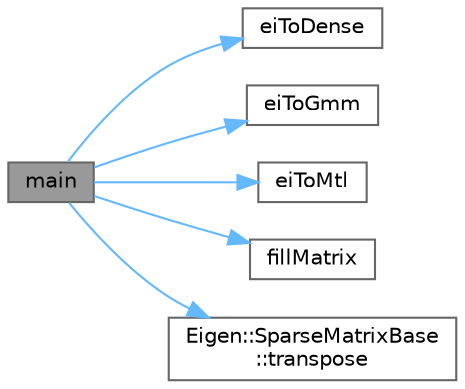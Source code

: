 digraph "main"
{
 // LATEX_PDF_SIZE
  bgcolor="transparent";
  edge [fontname=Helvetica,fontsize=10,labelfontname=Helvetica,labelfontsize=10];
  node [fontname=Helvetica,fontsize=10,shape=box,height=0.2,width=0.4];
  rankdir="LR";
  Node1 [id="Node000001",label="main",height=0.2,width=0.4,color="gray40", fillcolor="grey60", style="filled", fontcolor="black",tooltip=" "];
  Node1 -> Node2 [id="edge1_Node000001_Node000002",color="steelblue1",style="solid",tooltip=" "];
  Node2 [id="Node000002",label="eiToDense",height=0.2,width=0.4,color="grey40", fillcolor="white", style="filled",URL="$_bench_sparse_util_8h.html#a3a793c6a0917359f91a7ddca3df96e23",tooltip=" "];
  Node1 -> Node3 [id="edge2_Node000001_Node000003",color="steelblue1",style="solid",tooltip=" "];
  Node3 [id="Node000003",label="eiToGmm",height=0.2,width=0.4,color="grey40", fillcolor="white", style="filled",URL="$_bench_sparse_util_8h.html#a0fd61c7904dc93b13137609cbb19f7e4",tooltip=" "];
  Node1 -> Node4 [id="edge3_Node000001_Node000004",color="steelblue1",style="solid",tooltip=" "];
  Node4 [id="Node000004",label="eiToMtl",height=0.2,width=0.4,color="grey40", fillcolor="white", style="filled",URL="$_bench_sparse_util_8h.html#ac7f91e23e9b6237bfc41ab6ebd1d68f2",tooltip=" "];
  Node1 -> Node5 [id="edge4_Node000001_Node000005",color="steelblue1",style="solid",tooltip=" "];
  Node5 [id="Node000005",label="fillMatrix",height=0.2,width=0.4,color="grey40", fillcolor="white", style="filled",URL="$_bench_sparse_util_8h.html#a4172b9c3dac1bb4aff62b91b7f63d7e9",tooltip=" "];
  Node1 -> Node6 [id="edge5_Node000001_Node000006",color="steelblue1",style="solid",tooltip=" "];
  Node6 [id="Node000006",label="Eigen::SparseMatrixBase\l::transpose",height=0.2,width=0.4,color="grey40", fillcolor="white", style="filled",URL="$class_eigen_1_1_sparse_matrix_base.html#abef4b43a6c62c8eae9b5087d732b3a4a",tooltip=" "];
}
